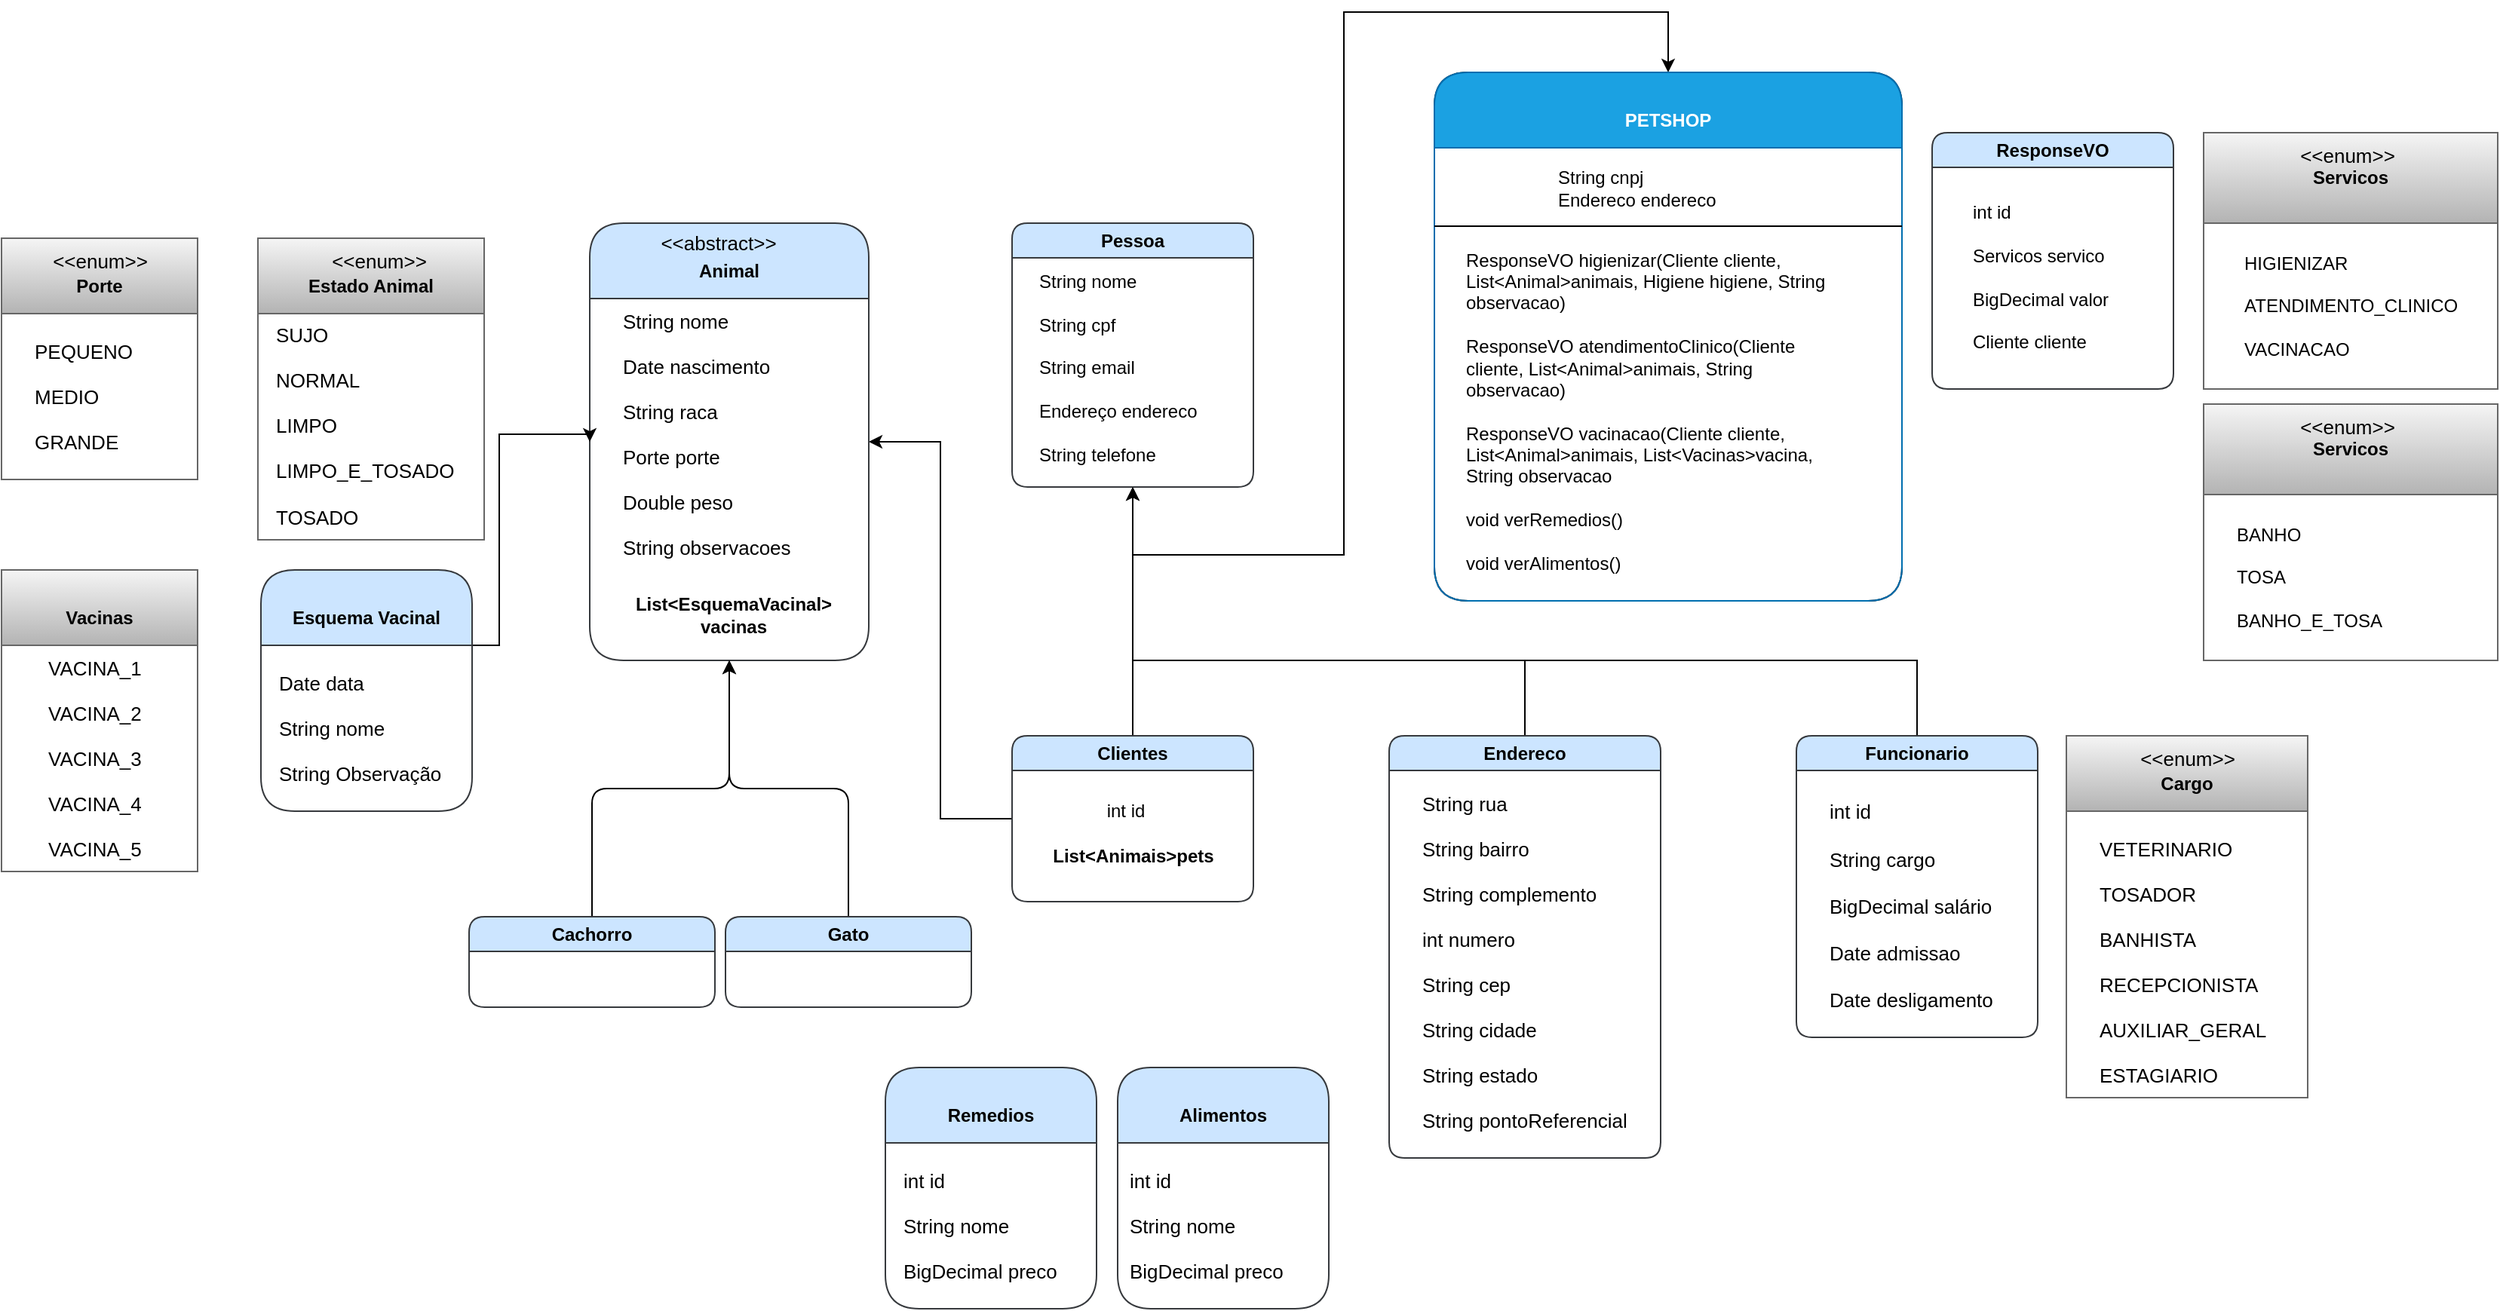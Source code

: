 <mxfile version="20.8.5" type="github">
  <diagram id="BwbueZTwrP3kuk7v8FJx" name="Página-1">
    <mxGraphModel dx="2256" dy="1177" grid="1" gridSize="10" guides="1" tooltips="1" connect="1" arrows="1" fold="1" page="1" pageScale="1" pageWidth="291" pageHeight="413" math="0" shadow="0">
      <root>
        <mxCell id="0" />
        <mxCell id="1" parent="0" />
        <mxCell id="epSY7fTq6KrpXsiW4jf5-40" style="edgeStyle=orthogonalEdgeStyle;rounded=0;orthogonalLoop=1;jettySize=auto;html=1;exitX=0.5;exitY=0;exitDx=0;exitDy=0;fontSize=13;entryX=0.5;entryY=0;entryDx=0;entryDy=0;" parent="1" source="epSY7fTq6KrpXsiW4jf5-2" target="bZY5Z342EeqqV9hAT-Xy-1" edge="1">
          <mxGeometry relative="1" as="geometry">
            <mxPoint x="380" y="-218" as="targetPoint" />
            <Array as="points">
              <mxPoint x="240" y="-40" />
              <mxPoint x="380" y="-40" />
              <mxPoint x="380" y="-400" />
              <mxPoint x="595" y="-400" />
            </Array>
          </mxGeometry>
        </mxCell>
        <mxCell id="bZY5Z342EeqqV9hAT-Xy-117" style="edgeStyle=orthogonalEdgeStyle;rounded=0;orthogonalLoop=1;jettySize=auto;html=1;exitX=0;exitY=0.5;exitDx=0;exitDy=0;entryX=1;entryY=0.5;entryDx=0;entryDy=0;" parent="1" source="epSY7fTq6KrpXsiW4jf5-2" target="epSY7fTq6KrpXsiW4jf5-14" edge="1">
          <mxGeometry relative="1" as="geometry" />
        </mxCell>
        <mxCell id="epSY7fTq6KrpXsiW4jf5-2" value="Clientes" style="swimlane;whiteSpace=wrap;html=1;rounded=1;fillColor=#cce5ff;strokeColor=#36393d;" parent="1" vertex="1">
          <mxGeometry x="160" y="80" width="160" height="110" as="geometry" />
        </mxCell>
        <mxCell id="epSY7fTq6KrpXsiW4jf5-4" value="List&amp;lt;Animais&amp;gt;pets" style="text;html=1;align=center;verticalAlign=middle;resizable=0;points=[];autosize=1;strokeColor=none;fillColor=none;fontStyle=1;rounded=1;" parent="epSY7fTq6KrpXsiW4jf5-2" vertex="1">
          <mxGeometry x="15" y="65" width="130" height="30" as="geometry" />
        </mxCell>
        <mxCell id="EgaVa4KAyTJcIK_QN-NM-4" value="int id" style="text;html=1;align=center;verticalAlign=middle;resizable=0;points=[];autosize=1;strokeColor=none;fillColor=none;" parent="epSY7fTq6KrpXsiW4jf5-2" vertex="1">
          <mxGeometry x="50" y="35" width="50" height="30" as="geometry" />
        </mxCell>
        <mxCell id="epSY7fTq6KrpXsiW4jf5-13" style="edgeStyle=orthogonalEdgeStyle;rounded=0;orthogonalLoop=1;jettySize=auto;html=1;exitX=0.5;exitY=0;exitDx=0;exitDy=0;fontSize=13;entryX=0.5;entryY=1;entryDx=0;entryDy=0;" parent="1" source="epSY7fTq6KrpXsiW4jf5-7" target="epSY7fTq6KrpXsiW4jf5-34" edge="1">
          <mxGeometry relative="1" as="geometry">
            <mxPoint x="205" y="280" as="targetPoint" />
            <Array as="points">
              <mxPoint x="500" y="30" />
              <mxPoint x="240" y="30" />
            </Array>
          </mxGeometry>
        </mxCell>
        <mxCell id="epSY7fTq6KrpXsiW4jf5-7" value="Endereco" style="swimlane;whiteSpace=wrap;html=1;rounded=1;fillColor=#cce5ff;strokeColor=#36393d;" parent="1" vertex="1">
          <mxGeometry x="410" y="80" width="180" height="280" as="geometry" />
        </mxCell>
        <mxCell id="epSY7fTq6KrpXsiW4jf5-9" value="&lt;span style=&quot;font-size: 13px; background-color: initial;&quot;&gt;String rua&lt;br&gt;&lt;/span&gt;&lt;br&gt;&lt;span style=&quot;font-size: 13px; background-color: initial;&quot;&gt;String bairro&lt;br&gt;&lt;/span&gt;&lt;br&gt;&lt;span style=&quot;background-color: initial; font-size: 13px;&quot;&gt;String complemento&lt;br&gt;&lt;/span&gt;&lt;br&gt;&lt;span style=&quot;font-size: 13px; background-color: initial;&quot;&gt;int numero&lt;br&gt;&lt;/span&gt;&lt;br&gt;&lt;span style=&quot;font-size: 13px; background-color: initial;&quot;&gt;String cep&lt;br&gt;&lt;/span&gt;&lt;br&gt;&lt;span style=&quot;font-size: 13px; background-color: initial;&quot;&gt;String cidade&lt;br&gt;&lt;/span&gt;&lt;br&gt;&lt;span style=&quot;font-size: 13px; background-color: initial;&quot;&gt;String estado&lt;br&gt;&lt;/span&gt;&lt;br&gt;&lt;span style=&quot;font-size: 13px; background-color: initial;&quot;&gt;String pontoReferencial&lt;/span&gt;" style="text;html=1;align=left;verticalAlign=middle;resizable=0;points=[];autosize=1;strokeColor=none;fillColor=none;rounded=1;" parent="epSY7fTq6KrpXsiW4jf5-7" vertex="1">
          <mxGeometry x="20" y="30" width="160" height="240" as="geometry" />
        </mxCell>
        <mxCell id="epSY7fTq6KrpXsiW4jf5-14" value="Animal" style="swimlane;whiteSpace=wrap;html=1;rounded=1;startSize=50;spacingTop=13;fillColor=#cce5ff;strokeColor=#36393d;" parent="1" vertex="1">
          <mxGeometry x="-120" y="-260" width="185" height="290" as="geometry" />
        </mxCell>
        <mxCell id="epSY7fTq6KrpXsiW4jf5-16" value="&lt;span style=&quot;font-size: 13px; background-color: initial;&quot;&gt;String nome&lt;br&gt;&lt;/span&gt;&lt;br&gt;&lt;span style=&quot;background-color: initial; font-size: 13px;&quot;&gt;Date nascimento&lt;br&gt;&lt;/span&gt;&lt;br&gt;&lt;span style=&quot;background-color: initial; font-size: 13px;&quot;&gt;String raca&lt;br&gt;&lt;/span&gt;&lt;br&gt;&lt;span style=&quot;font-size: 13px; background-color: initial;&quot;&gt;Porte porte&lt;br&gt;&lt;/span&gt;&lt;br&gt;&lt;span style=&quot;font-size: 13px; background-color: initial;&quot;&gt;Double peso&lt;br&gt;&lt;/span&gt;&lt;br&gt;&lt;span style=&quot;font-size: 13px; background-color: initial;&quot;&gt;String observacoes&lt;/span&gt;" style="text;html=1;align=left;verticalAlign=middle;resizable=0;points=[];autosize=1;strokeColor=none;fillColor=none;rounded=1;" parent="epSY7fTq6KrpXsiW4jf5-14" vertex="1">
          <mxGeometry x="20" y="50" width="130" height="180" as="geometry" />
        </mxCell>
        <mxCell id="epSY7fTq6KrpXsiW4jf5-33" value="&amp;lt;&amp;lt;abstract&amp;gt;&amp;gt;" style="text;html=1;align=center;verticalAlign=middle;resizable=0;points=[];autosize=1;strokeColor=none;fillColor=none;fontSize=13;" parent="epSY7fTq6KrpXsiW4jf5-14" vertex="1">
          <mxGeometry x="35" y="-2" width="100" height="30" as="geometry" />
        </mxCell>
        <mxCell id="eqjV9MvIipvx3p0Wk4fj-11" value="List&amp;lt;EsquemaVacinal&amp;gt;&lt;br&gt;vacinas" style="text;html=1;align=center;verticalAlign=middle;resizable=0;points=[];autosize=1;strokeColor=none;fillColor=none;fontStyle=1;rounded=1;" parent="epSY7fTq6KrpXsiW4jf5-14" vertex="1">
          <mxGeometry x="20" y="240" width="150" height="40" as="geometry" />
        </mxCell>
        <mxCell id="epSY7fTq6KrpXsiW4jf5-24" style="edgeStyle=orthogonalEdgeStyle;rounded=1;orthogonalLoop=1;jettySize=auto;html=1;exitX=0.5;exitY=0;exitDx=0;exitDy=0;entryX=0.5;entryY=1;entryDx=0;entryDy=0;fontSize=13;" parent="1" source="epSY7fTq6KrpXsiW4jf5-17" target="epSY7fTq6KrpXsiW4jf5-14" edge="1">
          <mxGeometry relative="1" as="geometry" />
        </mxCell>
        <mxCell id="epSY7fTq6KrpXsiW4jf5-17" value="Cachorro" style="swimlane;whiteSpace=wrap;html=1;rounded=1;fillColor=#cce5ff;strokeColor=#36393d;" parent="1" vertex="1">
          <mxGeometry x="-200" y="200" width="163" height="60" as="geometry" />
        </mxCell>
        <mxCell id="epSY7fTq6KrpXsiW4jf5-25" style="edgeStyle=orthogonalEdgeStyle;rounded=1;orthogonalLoop=1;jettySize=auto;html=1;exitX=0.5;exitY=0;exitDx=0;exitDy=0;fontSize=13;entryX=0.5;entryY=1;entryDx=0;entryDy=0;" parent="1" source="epSY7fTq6KrpXsiW4jf5-20" target="epSY7fTq6KrpXsiW4jf5-14" edge="1">
          <mxGeometry relative="1" as="geometry">
            <mxPoint x="-200" y="280" as="targetPoint" />
          </mxGeometry>
        </mxCell>
        <mxCell id="epSY7fTq6KrpXsiW4jf5-20" value="Gato" style="swimlane;whiteSpace=wrap;html=1;rounded=1;fillColor=#cce5ff;strokeColor=#36393d;" parent="1" vertex="1">
          <mxGeometry x="-30" y="200" width="163" height="60" as="geometry" />
        </mxCell>
        <mxCell id="epSY7fTq6KrpXsiW4jf5-27" value="Porte" style="swimlane;whiteSpace=wrap;html=1;rounded=0;startSize=50;spacingTop=14;fillColor=#f5f5f5;gradientColor=#b3b3b3;strokeColor=#666666;" parent="1" vertex="1">
          <mxGeometry x="-510" y="-250" width="130" height="160" as="geometry" />
        </mxCell>
        <mxCell id="epSY7fTq6KrpXsiW4jf5-29" value="&lt;span style=&quot;font-size: 13px; background-color: initial;&quot;&gt;PEQUENO&lt;br&gt;&lt;/span&gt;&lt;br&gt;&lt;span style=&quot;font-size: 13px; background-color: initial;&quot;&gt;MEDIO&lt;br&gt;&lt;/span&gt;&lt;br&gt;&lt;span style=&quot;font-size: 13px; background-color: initial;&quot;&gt;GRANDE&lt;/span&gt;" style="text;html=1;align=left;verticalAlign=middle;resizable=0;points=[];autosize=1;strokeColor=none;fillColor=none;rounded=1;labelBackgroundColor=none;spacing=2;rotation=0;" parent="epSY7fTq6KrpXsiW4jf5-27" vertex="1">
          <mxGeometry x="20" y="60" width="90" height="90" as="geometry" />
        </mxCell>
        <mxCell id="epSY7fTq6KrpXsiW4jf5-32" value="&amp;lt;&amp;lt;enum&amp;gt;&amp;gt;" style="text;html=1;align=center;verticalAlign=middle;resizable=0;points=[];autosize=1;strokeColor=none;fillColor=none;fontSize=13;" parent="epSY7fTq6KrpXsiW4jf5-27" vertex="1">
          <mxGeometry x="20" width="90" height="30" as="geometry" />
        </mxCell>
        <mxCell id="epSY7fTq6KrpXsiW4jf5-34" value="Pessoa" style="swimlane;whiteSpace=wrap;html=1;rounded=1;fillColor=#cce5ff;strokeColor=#36393d;" parent="1" vertex="1">
          <mxGeometry x="160" y="-260" width="160" height="175" as="geometry" />
        </mxCell>
        <mxCell id="epSY7fTq6KrpXsiW4jf5-36" value="&lt;span style=&quot;background-color: initial;&quot;&gt;String nome&lt;/span&gt;&lt;br&gt;&lt;br&gt;&lt;span style=&quot;background-color: initial;&quot;&gt;String cpf&lt;/span&gt;&lt;br&gt;&lt;br&gt;&lt;span style=&quot;background-color: initial;&quot;&gt;String email&lt;/span&gt;&lt;br&gt;&lt;br&gt;&lt;span style=&quot;background-color: initial;&quot;&gt;Endereço endereco&lt;/span&gt;&lt;br&gt;&lt;br&gt;&lt;span style=&quot;background-color: initial;&quot;&gt;String telefone&lt;/span&gt;" style="text;html=1;align=left;verticalAlign=middle;resizable=0;points=[];autosize=1;strokeColor=none;fillColor=none;rounded=1;" parent="epSY7fTq6KrpXsiW4jf5-34" vertex="1">
          <mxGeometry x="16" y="26" width="130" height="140" as="geometry" />
        </mxCell>
        <mxCell id="epSY7fTq6KrpXsiW4jf5-41" style="edgeStyle=orthogonalEdgeStyle;rounded=0;orthogonalLoop=1;jettySize=auto;html=1;exitX=0.5;exitY=0;exitDx=0;exitDy=0;entryX=0.5;entryY=1;entryDx=0;entryDy=0;fontSize=13;" parent="1" source="epSY7fTq6KrpXsiW4jf5-38" target="epSY7fTq6KrpXsiW4jf5-34" edge="1">
          <mxGeometry relative="1" as="geometry">
            <Array as="points">
              <mxPoint x="760" y="30" />
              <mxPoint x="240" y="30" />
            </Array>
          </mxGeometry>
        </mxCell>
        <mxCell id="epSY7fTq6KrpXsiW4jf5-38" value="Funcionario" style="swimlane;whiteSpace=wrap;html=1;rounded=1;fillColor=#cce5ff;strokeColor=#36393d;" parent="1" vertex="1">
          <mxGeometry x="680" y="80" width="160" height="200" as="geometry" />
        </mxCell>
        <mxCell id="epSY7fTq6KrpXsiW4jf5-42" value="&lt;span style=&quot;background-color: initial;&quot;&gt;int id&lt;br&gt;&lt;/span&gt;&lt;br&gt;&lt;span style=&quot;background-color: initial;&quot;&gt;String cargo&lt;br&gt;&lt;br&gt;&lt;/span&gt;&lt;span style=&quot;background-color: initial;&quot;&gt;BigDecimal salário&lt;br&gt;&lt;br&gt;&lt;/span&gt;&lt;span style=&quot;background-color: initial;&quot;&gt;Date admissao&lt;br&gt;&lt;/span&gt;&lt;br&gt;&lt;span style=&quot;background-color: initial;&quot;&gt;Date desligamento&lt;/span&gt;" style="text;strokeColor=none;fillColor=none;html=1;whiteSpace=wrap;verticalAlign=middle;overflow=hidden;rounded=1;labelBackgroundColor=none;fontSize=13;" parent="epSY7fTq6KrpXsiW4jf5-38" vertex="1">
          <mxGeometry x="20" y="24.75" width="160" height="175.5" as="geometry" />
        </mxCell>
        <mxCell id="EgaVa4KAyTJcIK_QN-NM-1" value="Cargo" style="swimlane;whiteSpace=wrap;html=1;rounded=0;startSize=50;spacingTop=14;fillColor=#f5f5f5;gradientColor=#b3b3b3;strokeColor=#666666;" parent="1" vertex="1">
          <mxGeometry x="859" y="80" width="160" height="240" as="geometry" />
        </mxCell>
        <mxCell id="EgaVa4KAyTJcIK_QN-NM-2" value="&lt;span style=&quot;font-size: 13px; background-color: initial;&quot;&gt;VETERINARIO&lt;br&gt;&lt;/span&gt;&lt;br&gt;&lt;span style=&quot;font-size: 13px; background-color: initial;&quot;&gt;TOSADOR&lt;br&gt;&lt;/span&gt;&lt;br&gt;&lt;span style=&quot;font-size: 13px; background-color: initial;&quot;&gt;BANHISTA&lt;br&gt;&lt;/span&gt;&lt;br&gt;&lt;span style=&quot;font-size: 13px; background-color: initial;&quot;&gt;RECEPCIONISTA&lt;br&gt;&lt;/span&gt;&lt;br&gt;&lt;span style=&quot;font-size: 13px; background-color: initial;&quot;&gt;AUXILIAR_GERAL&lt;br&gt;&lt;/span&gt;&lt;br&gt;&lt;span style=&quot;font-size: 13px; background-color: initial;&quot;&gt;ESTAGIARIO&lt;/span&gt;" style="text;html=1;align=left;verticalAlign=middle;resizable=0;points=[];autosize=1;strokeColor=none;fillColor=none;rounded=1;labelBackgroundColor=none;spacing=2;rotation=0;" parent="EgaVa4KAyTJcIK_QN-NM-1" vertex="1">
          <mxGeometry x="20" y="60" width="130" height="180" as="geometry" />
        </mxCell>
        <mxCell id="EgaVa4KAyTJcIK_QN-NM-3" value="&amp;lt;&amp;lt;enum&amp;gt;&amp;gt;" style="text;html=1;align=center;verticalAlign=middle;resizable=0;points=[];autosize=1;strokeColor=none;fillColor=none;fontSize=13;" parent="EgaVa4KAyTJcIK_QN-NM-1" vertex="1">
          <mxGeometry x="35" width="90" height="30" as="geometry" />
        </mxCell>
        <mxCell id="bZY5Z342EeqqV9hAT-Xy-116" style="edgeStyle=orthogonalEdgeStyle;rounded=0;orthogonalLoop=1;jettySize=auto;html=1;entryX=0;entryY=0.5;entryDx=0;entryDy=0;" parent="1" source="eqjV9MvIipvx3p0Wk4fj-13" target="epSY7fTq6KrpXsiW4jf5-14" edge="1">
          <mxGeometry relative="1" as="geometry">
            <mxPoint x="-140" y="-120" as="targetPoint" />
            <Array as="points">
              <mxPoint x="-180" y="20" />
              <mxPoint x="-180" y="-120" />
              <mxPoint x="-120" y="-120" />
            </Array>
          </mxGeometry>
        </mxCell>
        <mxCell id="eqjV9MvIipvx3p0Wk4fj-13" value="Esquema Vacinal&lt;br&gt;" style="swimlane;whiteSpace=wrap;html=1;rounded=1;startSize=50;spacingTop=14;fillColor=#cce5ff;strokeColor=#36393d;" parent="1" vertex="1">
          <mxGeometry x="-338" y="-30" width="140" height="160" as="geometry" />
        </mxCell>
        <mxCell id="eqjV9MvIipvx3p0Wk4fj-14" value="&lt;span style=&quot;font-size: 13px; background-color: initial;&quot;&gt;Date data&lt;br&gt;&lt;/span&gt;&lt;br&gt;&lt;span style=&quot;font-size: 13px; background-color: initial;&quot;&gt;String nome&lt;br&gt;&lt;/span&gt;&lt;br&gt;&lt;span style=&quot;font-size: 13px; background-color: initial;&quot;&gt;String Observação&lt;/span&gt;" style="text;html=1;align=left;verticalAlign=middle;resizable=0;points=[];autosize=1;strokeColor=none;fillColor=none;rounded=1;labelBackgroundColor=none;spacing=2;rotation=0;" parent="eqjV9MvIipvx3p0Wk4fj-13" vertex="1">
          <mxGeometry x="10" y="60" width="130" height="90" as="geometry" />
        </mxCell>
        <mxCell id="eqjV9MvIipvx3p0Wk4fj-19" value="Estado Animal" style="swimlane;whiteSpace=wrap;html=1;rounded=0;startSize=50;spacingTop=14;fillColor=#f5f5f5;gradientColor=#b3b3b3;strokeColor=#666666;" parent="1" vertex="1">
          <mxGeometry x="-340" y="-250" width="150" height="200" as="geometry" />
        </mxCell>
        <mxCell id="eqjV9MvIipvx3p0Wk4fj-20" value="&lt;span style=&quot;background-color: initial; font-size: 13px;&quot;&gt;SUJO&lt;br&gt;&lt;/span&gt;&lt;br&gt;&lt;span style=&quot;background-color: initial; font-size: 13px;&quot;&gt;NORMAL&lt;br&gt;&lt;/span&gt;&lt;br&gt;&lt;span style=&quot;background-color: initial; font-size: 13px;&quot;&gt;LIMPO&lt;br&gt;&lt;/span&gt;&lt;br&gt;&lt;span style=&quot;background-color: initial; font-size: 13px;&quot;&gt;LIMPO_E_TOSADO&lt;br&gt;&lt;br&gt;TOSADO&lt;br&gt;&lt;/span&gt;" style="text;html=1;align=left;verticalAlign=middle;resizable=0;points=[];autosize=1;strokeColor=none;fillColor=none;rounded=1;labelBackgroundColor=none;spacing=2;rotation=0;" parent="eqjV9MvIipvx3p0Wk4fj-19" vertex="1">
          <mxGeometry x="10" y="50" width="140" height="150" as="geometry" />
        </mxCell>
        <mxCell id="eqjV9MvIipvx3p0Wk4fj-21" value="&amp;lt;&amp;lt;enum&amp;gt;&amp;gt;" style="text;html=1;align=center;verticalAlign=middle;resizable=0;points=[];autosize=1;strokeColor=none;fillColor=none;fontSize=13;" parent="eqjV9MvIipvx3p0Wk4fj-19" vertex="1">
          <mxGeometry x="35" width="90" height="30" as="geometry" />
        </mxCell>
        <mxCell id="eqjV9MvIipvx3p0Wk4fj-22" value="PETSHOP" style="swimlane;whiteSpace=wrap;html=1;rounded=1;startSize=50;spacingTop=13;" parent="1" vertex="1">
          <mxGeometry x="440" y="-360" width="310" height="350.5" as="geometry" />
        </mxCell>
        <mxCell id="eqjV9MvIipvx3p0Wk4fj-29" value="Vacinas" style="swimlane;whiteSpace=wrap;html=1;rounded=0;startSize=50;spacingTop=14;fillColor=#f5f5f5;gradientColor=#b3b3b3;strokeColor=#666666;" parent="1" vertex="1">
          <mxGeometry x="-510" y="-30" width="130" height="200" as="geometry" />
        </mxCell>
        <mxCell id="eqjV9MvIipvx3p0Wk4fj-30" value="&lt;span style=&quot;background-color: initial; font-size: 13px;&quot;&gt;VACINA_1&lt;br&gt;&lt;/span&gt;&lt;br&gt;&lt;span style=&quot;background-color: initial; font-size: 13px;&quot;&gt;VACINA_2&lt;br&gt;&lt;/span&gt;&lt;br&gt;&lt;span style=&quot;background-color: initial; font-size: 13px;&quot;&gt;VACINA_3&lt;br&gt;&lt;/span&gt;&lt;br&gt;&lt;span style=&quot;background-color: initial; font-size: 13px;&quot;&gt;VACINA_4&lt;br&gt;&lt;/span&gt;&lt;br&gt;&lt;span style=&quot;background-color: initial; font-size: 13px;&quot;&gt;VACINA_5&lt;/span&gt;" style="text;html=1;align=left;verticalAlign=middle;resizable=0;points=[];autosize=1;strokeColor=none;fillColor=none;rounded=1;labelBackgroundColor=none;spacing=2;rotation=0;" parent="eqjV9MvIipvx3p0Wk4fj-29" vertex="1">
          <mxGeometry x="29" y="50" width="90" height="150" as="geometry" />
        </mxCell>
        <mxCell id="bZY5Z342EeqqV9hAT-Xy-1" value="PETSHOP" style="swimlane;whiteSpace=wrap;html=1;rounded=1;startSize=50;spacingTop=13;fillColor=#1ba1e2;fontColor=#ffffff;strokeColor=#006EAF;" parent="1" vertex="1">
          <mxGeometry x="440" y="-360" width="310" height="350.5" as="geometry" />
        </mxCell>
        <mxCell id="bZY5Z342EeqqV9hAT-Xy-2" value="String cnpj&lt;br&gt;Endereco endereco" style="text;html=1;align=left;verticalAlign=middle;resizable=0;points=[];autosize=1;strokeColor=none;fillColor=none;" parent="bZY5Z342EeqqV9hAT-Xy-1" vertex="1">
          <mxGeometry x="80" y="57" width="130" height="40" as="geometry" />
        </mxCell>
        <mxCell id="bZY5Z342EeqqV9hAT-Xy-3" value="&lt;div style=&quot;text-align: left;&quot;&gt;&lt;span style=&quot;background-color: initial;&quot;&gt;ResponseVO higienizar(Cliente cliente, List&amp;lt;Animal&amp;gt;animais, Higiene higiene, String observacao)&lt;/span&gt;&lt;/div&gt;&lt;div style=&quot;text-align: left;&quot;&gt;&lt;br&gt;&lt;/div&gt;&lt;div style=&quot;text-align: left;&quot;&gt;&lt;span style=&quot;background-color: initial;&quot;&gt;ResponseVO atendimentoClinico(Cliente cliente, List&amp;lt;Animal&amp;gt;animais, String observacao)&lt;/span&gt;&lt;/div&gt;&lt;div style=&quot;text-align: left;&quot;&gt;&lt;br&gt;&lt;/div&gt;&lt;div style=&quot;text-align: left;&quot;&gt;ResponseVO vacinacao(Cliente cliente, List&amp;lt;Animal&amp;gt;animais, List&amp;lt;Vacinas&amp;gt;vacina, String observacao&lt;/div&gt;&lt;div style=&quot;text-align: left;&quot;&gt;&lt;br&gt;&lt;/div&gt;&lt;div style=&quot;text-align: left;&quot;&gt;void verRemedios()&lt;/div&gt;&lt;div style=&quot;text-align: left;&quot;&gt;&lt;br&gt;&lt;/div&gt;&lt;div style=&quot;text-align: left;&quot;&gt;void verAlimentos()&lt;/div&gt;" style="text;html=1;strokeColor=none;fillColor=none;align=center;verticalAlign=middle;whiteSpace=wrap;rounded=0;" parent="bZY5Z342EeqqV9hAT-Xy-1" vertex="1">
          <mxGeometry x="20" y="120" width="260" height="210" as="geometry" />
        </mxCell>
        <mxCell id="bZY5Z342EeqqV9hAT-Xy-5" value="" style="line;strokeWidth=1;rotatable=0;dashed=0;labelPosition=right;align=left;verticalAlign=middle;spacingTop=0;spacingLeft=6;points=[];portConstraint=eastwest;" parent="bZY5Z342EeqqV9hAT-Xy-1" vertex="1">
          <mxGeometry y="97" width="310" height="10" as="geometry" />
        </mxCell>
        <mxCell id="bZY5Z342EeqqV9hAT-Xy-105" value="ResponseVO" style="swimlane;whiteSpace=wrap;html=1;rounded=1;fillColor=#cce5ff;strokeColor=#36393d;" parent="1" vertex="1">
          <mxGeometry x="770" y="-320" width="160" height="170" as="geometry" />
        </mxCell>
        <mxCell id="bZY5Z342EeqqV9hAT-Xy-106" value="&lt;div&gt;&lt;span style=&quot;font-size: 13px;&quot;&gt;&lt;br&gt;&lt;/span&gt;&lt;/div&gt;" style="text;html=1;align=left;verticalAlign=middle;resizable=0;points=[];autosize=1;strokeColor=none;fillColor=none;rounded=1;" parent="bZY5Z342EeqqV9hAT-Xy-105" vertex="1">
          <mxGeometry y="95" width="20" height="30" as="geometry" />
        </mxCell>
        <mxCell id="bZY5Z342EeqqV9hAT-Xy-107" value="int id&lt;br&gt;&lt;br&gt;Servicos servico&lt;br&gt;&lt;br&gt;BigDecimal valor&lt;br&gt;&lt;br&gt;Cliente cliente" style="text;html=1;align=left;verticalAlign=middle;resizable=0;points=[];autosize=1;strokeColor=none;fillColor=none;" parent="bZY5Z342EeqqV9hAT-Xy-105" vertex="1">
          <mxGeometry x="25" y="41" width="110" height="110" as="geometry" />
        </mxCell>
        <mxCell id="bZY5Z342EeqqV9hAT-Xy-108" value="Servicos" style="swimlane;whiteSpace=wrap;html=1;rounded=0;fillColor=#f5f5f5;strokeColor=#666666;startSize=60;gradientColor=#b3b3b3;" parent="1" vertex="1">
          <mxGeometry x="950" y="-320" width="195" height="170" as="geometry" />
        </mxCell>
        <mxCell id="bZY5Z342EeqqV9hAT-Xy-109" value="&lt;div&gt;&lt;span style=&quot;font-size: 13px;&quot;&gt;&lt;br&gt;&lt;/span&gt;&lt;/div&gt;" style="text;html=1;align=left;verticalAlign=middle;resizable=0;points=[];autosize=1;strokeColor=none;fillColor=none;rounded=1;" parent="bZY5Z342EeqqV9hAT-Xy-108" vertex="1">
          <mxGeometry y="95" width="20" height="30" as="geometry" />
        </mxCell>
        <mxCell id="bZY5Z342EeqqV9hAT-Xy-110" value="HIGIENIZAR&lt;br&gt;&lt;br&gt;ATENDIMENTO_CLINICO&lt;br&gt;&lt;br&gt;VACINACAO" style="text;html=1;align=left;verticalAlign=middle;resizable=0;points=[];autosize=1;strokeColor=none;fillColor=none;" parent="bZY5Z342EeqqV9hAT-Xy-108" vertex="1">
          <mxGeometry x="25" y="70" width="170" height="90" as="geometry" />
        </mxCell>
        <mxCell id="bZY5Z342EeqqV9hAT-Xy-119" value="&amp;lt;&amp;lt;enum&amp;gt;&amp;gt;" style="text;html=1;align=center;verticalAlign=middle;resizable=0;points=[];autosize=1;strokeColor=none;fillColor=none;fontSize=13;" parent="bZY5Z342EeqqV9hAT-Xy-108" vertex="1">
          <mxGeometry x="50" width="90" height="30" as="geometry" />
        </mxCell>
        <mxCell id="y55F3KyPJM-v1la39yIW-1" value="Remedios" style="swimlane;whiteSpace=wrap;html=1;rounded=1;startSize=50;spacingTop=14;fillColor=#cce5ff;strokeColor=#36393d;" parent="1" vertex="1">
          <mxGeometry x="76" y="300" width="140" height="160" as="geometry" />
        </mxCell>
        <mxCell id="y55F3KyPJM-v1la39yIW-2" value="&lt;span style=&quot;font-size: 13px; background-color: initial;&quot;&gt;int id&lt;br&gt;&lt;/span&gt;&lt;br&gt;&lt;span style=&quot;font-size: 13px; background-color: initial;&quot;&gt;String nome&lt;br&gt;&lt;/span&gt;&lt;br&gt;&lt;span style=&quot;font-size: 13px;&quot;&gt;BigDecimal preco&lt;/span&gt;" style="text;html=1;align=left;verticalAlign=middle;resizable=0;points=[];autosize=1;strokeColor=none;fillColor=none;rounded=1;labelBackgroundColor=none;spacing=2;rotation=0;" parent="y55F3KyPJM-v1la39yIW-1" vertex="1">
          <mxGeometry x="10" y="60" width="130" height="90" as="geometry" />
        </mxCell>
        <mxCell id="y55F3KyPJM-v1la39yIW-3" value="Alimentos" style="swimlane;whiteSpace=wrap;html=1;rounded=1;startSize=50;spacingTop=14;fillColor=#cce5ff;strokeColor=#36393d;" parent="1" vertex="1">
          <mxGeometry x="230" y="300" width="140" height="160" as="geometry" />
        </mxCell>
        <mxCell id="y55F3KyPJM-v1la39yIW-5" value="&lt;span style=&quot;font-size: 13px; background-color: initial;&quot;&gt;int id&lt;br&gt;&lt;/span&gt;&lt;br&gt;&lt;span style=&quot;font-size: 13px; background-color: initial;&quot;&gt;String nome&lt;br&gt;&lt;/span&gt;&lt;br&gt;&lt;span style=&quot;font-size: 13px;&quot;&gt;BigDecimal preco&lt;/span&gt;" style="text;html=1;align=left;verticalAlign=middle;resizable=0;points=[];autosize=1;strokeColor=none;fillColor=none;rounded=1;labelBackgroundColor=none;spacing=2;rotation=0;" parent="y55F3KyPJM-v1la39yIW-3" vertex="1">
          <mxGeometry x="6" y="60" width="130" height="90" as="geometry" />
        </mxCell>
        <mxCell id="rlr_leu51mhOQnvd1rXm-1" value="Servicos" style="swimlane;whiteSpace=wrap;html=1;rounded=0;fillColor=#f5f5f5;strokeColor=#666666;startSize=60;gradientColor=#b3b3b3;" vertex="1" parent="1">
          <mxGeometry x="950" y="-140" width="195" height="170" as="geometry" />
        </mxCell>
        <mxCell id="rlr_leu51mhOQnvd1rXm-2" value="&lt;div&gt;&lt;span style=&quot;font-size: 13px;&quot;&gt;&lt;br&gt;&lt;/span&gt;&lt;/div&gt;" style="text;html=1;align=left;verticalAlign=middle;resizable=0;points=[];autosize=1;strokeColor=none;fillColor=none;rounded=1;" vertex="1" parent="rlr_leu51mhOQnvd1rXm-1">
          <mxGeometry y="95" width="20" height="30" as="geometry" />
        </mxCell>
        <mxCell id="rlr_leu51mhOQnvd1rXm-3" value="BANHO&lt;br&gt;&lt;br&gt;TOSA&lt;br&gt;&lt;br&gt;BANHO_E_TOSA" style="text;html=1;align=left;verticalAlign=middle;resizable=0;points=[];autosize=1;strokeColor=none;fillColor=none;" vertex="1" parent="rlr_leu51mhOQnvd1rXm-1">
          <mxGeometry x="20" y="70" width="120" height="90" as="geometry" />
        </mxCell>
        <mxCell id="rlr_leu51mhOQnvd1rXm-4" value="&amp;lt;&amp;lt;enum&amp;gt;&amp;gt;" style="text;html=1;align=center;verticalAlign=middle;resizable=0;points=[];autosize=1;strokeColor=none;fillColor=none;fontSize=13;" vertex="1" parent="rlr_leu51mhOQnvd1rXm-1">
          <mxGeometry x="50" width="90" height="30" as="geometry" />
        </mxCell>
      </root>
    </mxGraphModel>
  </diagram>
</mxfile>
